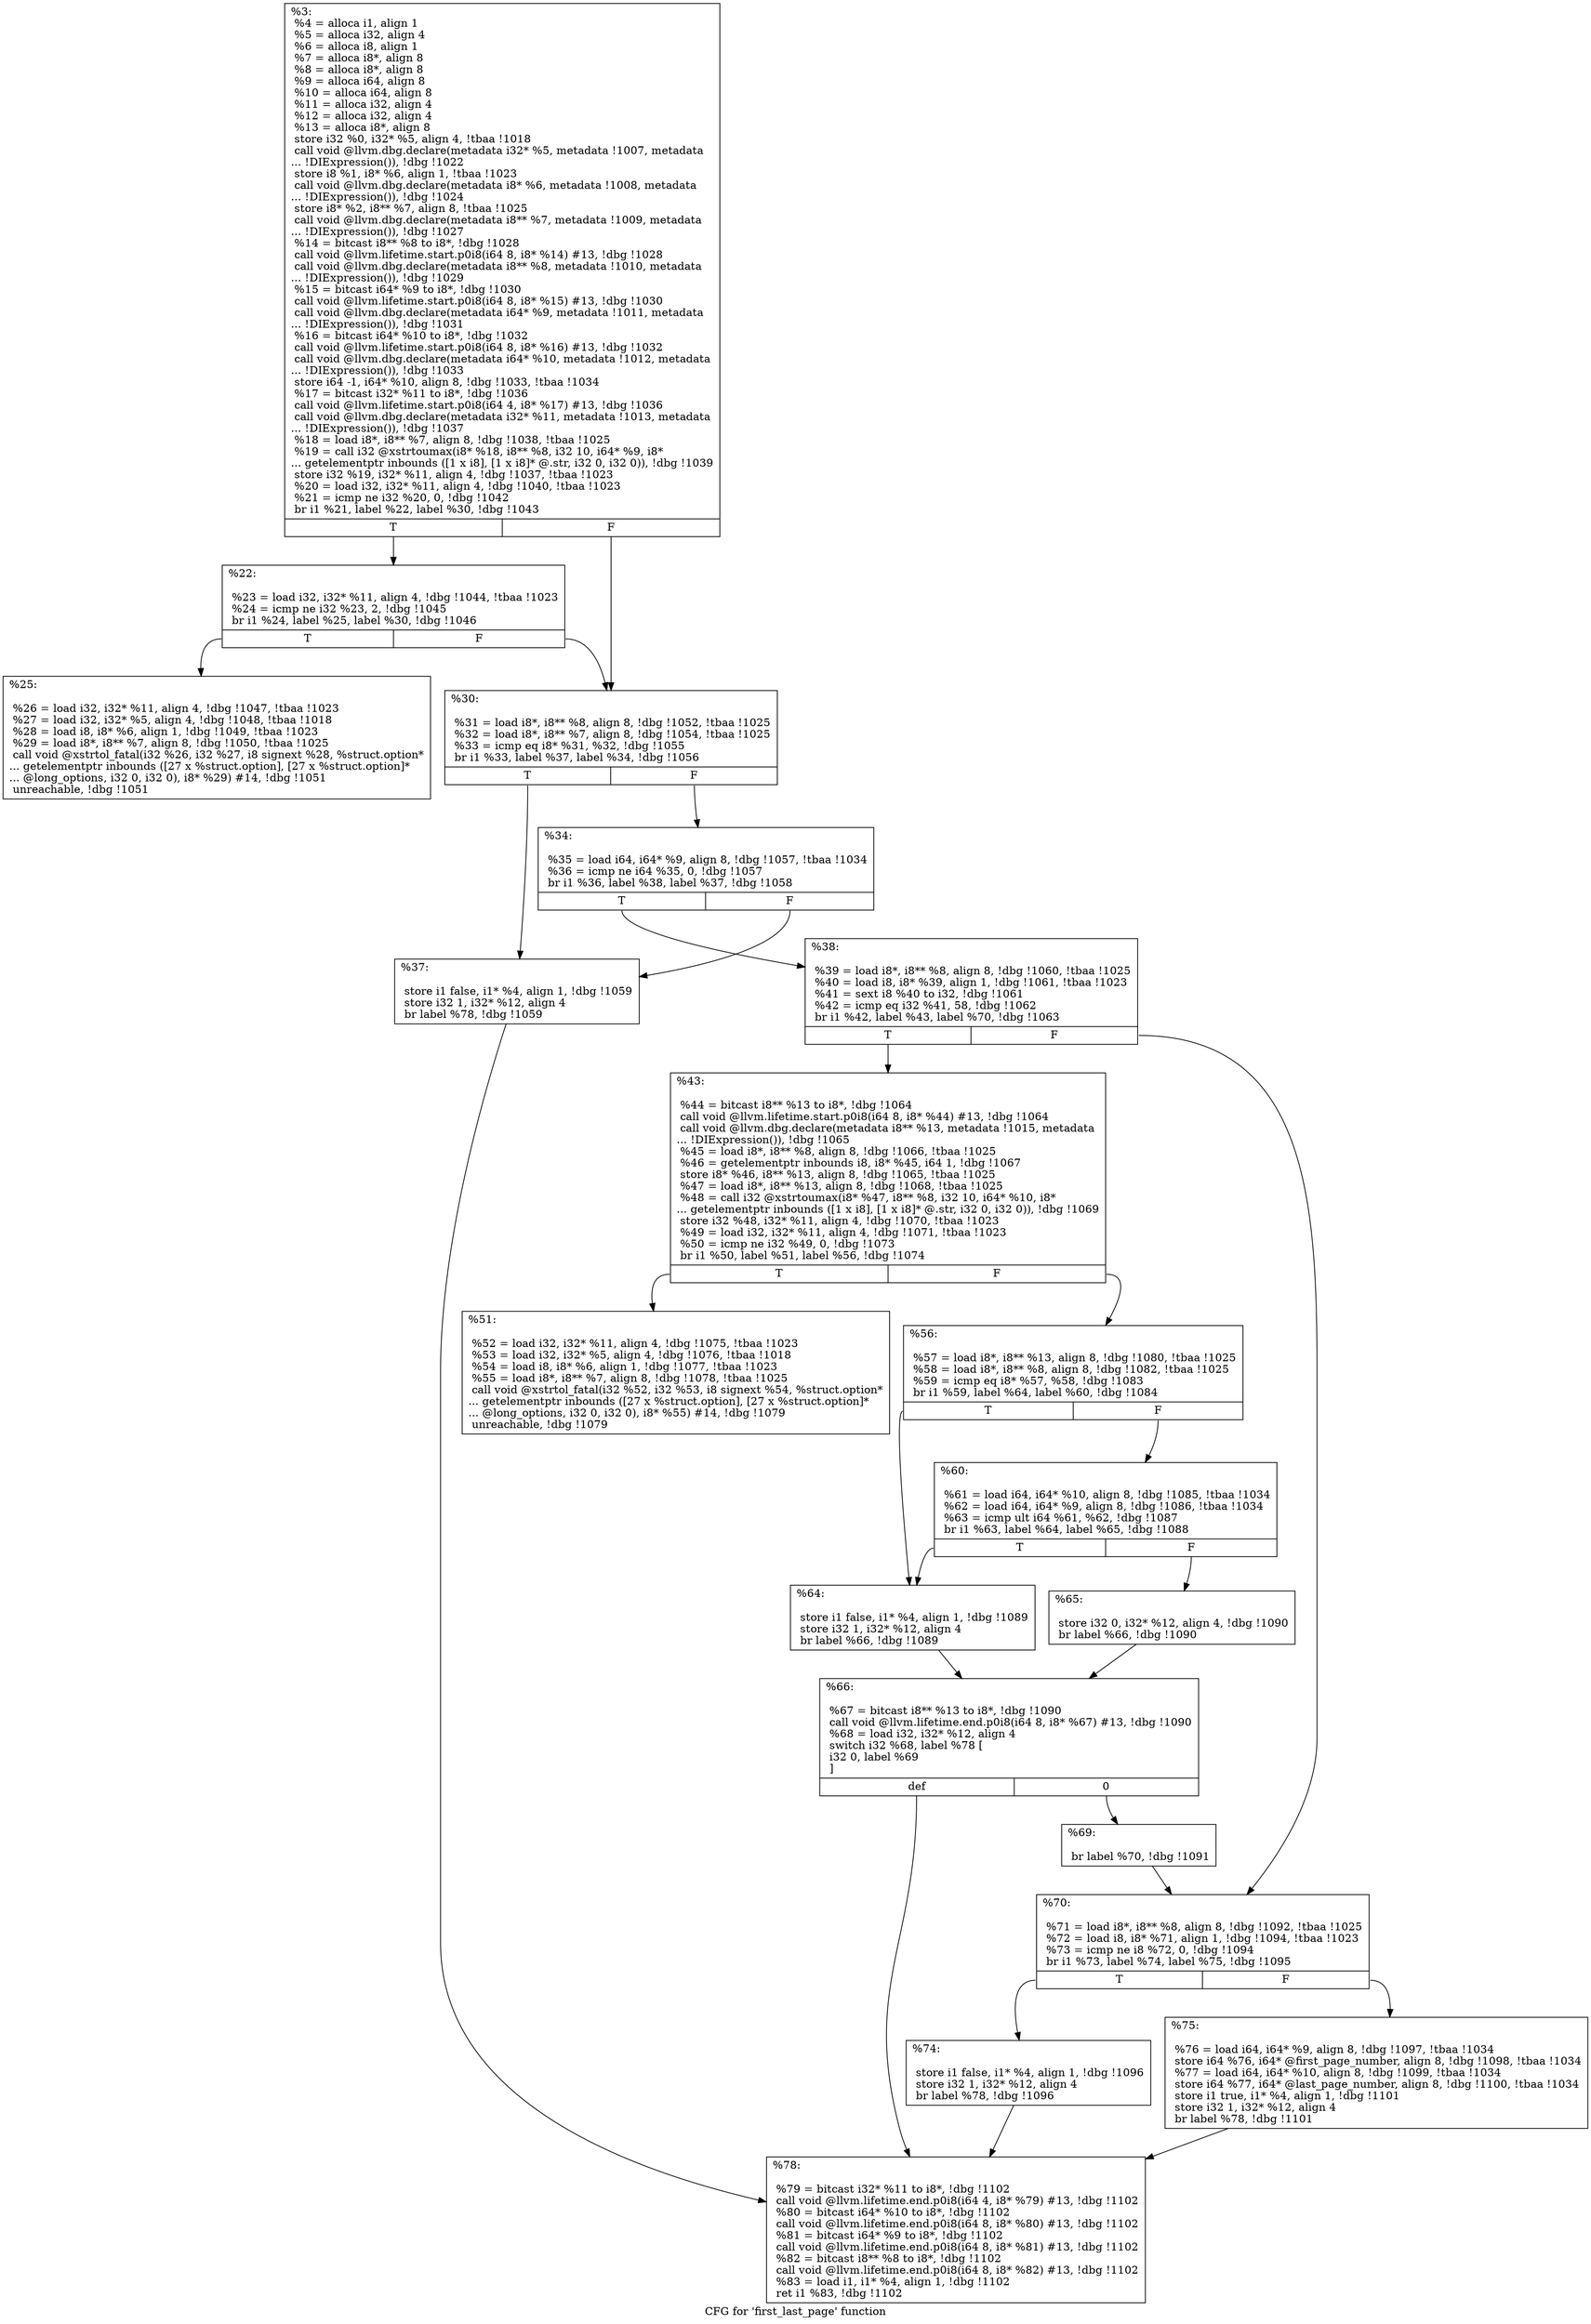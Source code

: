 digraph "CFG for 'first_last_page' function" {
	label="CFG for 'first_last_page' function";

	Node0x1557100 [shape=record,label="{%3:\l  %4 = alloca i1, align 1\l  %5 = alloca i32, align 4\l  %6 = alloca i8, align 1\l  %7 = alloca i8*, align 8\l  %8 = alloca i8*, align 8\l  %9 = alloca i64, align 8\l  %10 = alloca i64, align 8\l  %11 = alloca i32, align 4\l  %12 = alloca i32, align 4\l  %13 = alloca i8*, align 8\l  store i32 %0, i32* %5, align 4, !tbaa !1018\l  call void @llvm.dbg.declare(metadata i32* %5, metadata !1007, metadata\l... !DIExpression()), !dbg !1022\l  store i8 %1, i8* %6, align 1, !tbaa !1023\l  call void @llvm.dbg.declare(metadata i8* %6, metadata !1008, metadata\l... !DIExpression()), !dbg !1024\l  store i8* %2, i8** %7, align 8, !tbaa !1025\l  call void @llvm.dbg.declare(metadata i8** %7, metadata !1009, metadata\l... !DIExpression()), !dbg !1027\l  %14 = bitcast i8** %8 to i8*, !dbg !1028\l  call void @llvm.lifetime.start.p0i8(i64 8, i8* %14) #13, !dbg !1028\l  call void @llvm.dbg.declare(metadata i8** %8, metadata !1010, metadata\l... !DIExpression()), !dbg !1029\l  %15 = bitcast i64* %9 to i8*, !dbg !1030\l  call void @llvm.lifetime.start.p0i8(i64 8, i8* %15) #13, !dbg !1030\l  call void @llvm.dbg.declare(metadata i64* %9, metadata !1011, metadata\l... !DIExpression()), !dbg !1031\l  %16 = bitcast i64* %10 to i8*, !dbg !1032\l  call void @llvm.lifetime.start.p0i8(i64 8, i8* %16) #13, !dbg !1032\l  call void @llvm.dbg.declare(metadata i64* %10, metadata !1012, metadata\l... !DIExpression()), !dbg !1033\l  store i64 -1, i64* %10, align 8, !dbg !1033, !tbaa !1034\l  %17 = bitcast i32* %11 to i8*, !dbg !1036\l  call void @llvm.lifetime.start.p0i8(i64 4, i8* %17) #13, !dbg !1036\l  call void @llvm.dbg.declare(metadata i32* %11, metadata !1013, metadata\l... !DIExpression()), !dbg !1037\l  %18 = load i8*, i8** %7, align 8, !dbg !1038, !tbaa !1025\l  %19 = call i32 @xstrtoumax(i8* %18, i8** %8, i32 10, i64* %9, i8*\l... getelementptr inbounds ([1 x i8], [1 x i8]* @.str, i32 0, i32 0)), !dbg !1039\l  store i32 %19, i32* %11, align 4, !dbg !1037, !tbaa !1023\l  %20 = load i32, i32* %11, align 4, !dbg !1040, !tbaa !1023\l  %21 = icmp ne i32 %20, 0, !dbg !1042\l  br i1 %21, label %22, label %30, !dbg !1043\l|{<s0>T|<s1>F}}"];
	Node0x1557100:s0 -> Node0x1557270;
	Node0x1557100:s1 -> Node0x1557310;
	Node0x1557270 [shape=record,label="{%22:\l\l  %23 = load i32, i32* %11, align 4, !dbg !1044, !tbaa !1023\l  %24 = icmp ne i32 %23, 2, !dbg !1045\l  br i1 %24, label %25, label %30, !dbg !1046\l|{<s0>T|<s1>F}}"];
	Node0x1557270:s0 -> Node0x15572c0;
	Node0x1557270:s1 -> Node0x1557310;
	Node0x15572c0 [shape=record,label="{%25:\l\l  %26 = load i32, i32* %11, align 4, !dbg !1047, !tbaa !1023\l  %27 = load i32, i32* %5, align 4, !dbg !1048, !tbaa !1018\l  %28 = load i8, i8* %6, align 1, !dbg !1049, !tbaa !1023\l  %29 = load i8*, i8** %7, align 8, !dbg !1050, !tbaa !1025\l  call void @xstrtol_fatal(i32 %26, i32 %27, i8 signext %28, %struct.option*\l... getelementptr inbounds ([27 x %struct.option], [27 x %struct.option]*\l... @long_options, i32 0, i32 0), i8* %29) #14, !dbg !1051\l  unreachable, !dbg !1051\l}"];
	Node0x1557310 [shape=record,label="{%30:\l\l  %31 = load i8*, i8** %8, align 8, !dbg !1052, !tbaa !1025\l  %32 = load i8*, i8** %7, align 8, !dbg !1054, !tbaa !1025\l  %33 = icmp eq i8* %31, %32, !dbg !1055\l  br i1 %33, label %37, label %34, !dbg !1056\l|{<s0>T|<s1>F}}"];
	Node0x1557310:s0 -> Node0x15573b0;
	Node0x1557310:s1 -> Node0x1557360;
	Node0x1557360 [shape=record,label="{%34:\l\l  %35 = load i64, i64* %9, align 8, !dbg !1057, !tbaa !1034\l  %36 = icmp ne i64 %35, 0, !dbg !1057\l  br i1 %36, label %38, label %37, !dbg !1058\l|{<s0>T|<s1>F}}"];
	Node0x1557360:s0 -> Node0x1557400;
	Node0x1557360:s1 -> Node0x15573b0;
	Node0x15573b0 [shape=record,label="{%37:\l\l  store i1 false, i1* %4, align 1, !dbg !1059\l  store i32 1, i32* %12, align 4\l  br label %78, !dbg !1059\l}"];
	Node0x15573b0 -> Node0x15577c0;
	Node0x1557400 [shape=record,label="{%38:\l\l  %39 = load i8*, i8** %8, align 8, !dbg !1060, !tbaa !1025\l  %40 = load i8, i8* %39, align 1, !dbg !1061, !tbaa !1023\l  %41 = sext i8 %40 to i32, !dbg !1061\l  %42 = icmp eq i32 %41, 58, !dbg !1062\l  br i1 %42, label %43, label %70, !dbg !1063\l|{<s0>T|<s1>F}}"];
	Node0x1557400:s0 -> Node0x1557450;
	Node0x1557400:s1 -> Node0x15576d0;
	Node0x1557450 [shape=record,label="{%43:\l\l  %44 = bitcast i8** %13 to i8*, !dbg !1064\l  call void @llvm.lifetime.start.p0i8(i64 8, i8* %44) #13, !dbg !1064\l  call void @llvm.dbg.declare(metadata i8** %13, metadata !1015, metadata\l... !DIExpression()), !dbg !1065\l  %45 = load i8*, i8** %8, align 8, !dbg !1066, !tbaa !1025\l  %46 = getelementptr inbounds i8, i8* %45, i64 1, !dbg !1067\l  store i8* %46, i8** %13, align 8, !dbg !1065, !tbaa !1025\l  %47 = load i8*, i8** %13, align 8, !dbg !1068, !tbaa !1025\l  %48 = call i32 @xstrtoumax(i8* %47, i8** %8, i32 10, i64* %10, i8*\l... getelementptr inbounds ([1 x i8], [1 x i8]* @.str, i32 0, i32 0)), !dbg !1069\l  store i32 %48, i32* %11, align 4, !dbg !1070, !tbaa !1023\l  %49 = load i32, i32* %11, align 4, !dbg !1071, !tbaa !1023\l  %50 = icmp ne i32 %49, 0, !dbg !1073\l  br i1 %50, label %51, label %56, !dbg !1074\l|{<s0>T|<s1>F}}"];
	Node0x1557450:s0 -> Node0x15574a0;
	Node0x1557450:s1 -> Node0x15574f0;
	Node0x15574a0 [shape=record,label="{%51:\l\l  %52 = load i32, i32* %11, align 4, !dbg !1075, !tbaa !1023\l  %53 = load i32, i32* %5, align 4, !dbg !1076, !tbaa !1018\l  %54 = load i8, i8* %6, align 1, !dbg !1077, !tbaa !1023\l  %55 = load i8*, i8** %7, align 8, !dbg !1078, !tbaa !1025\l  call void @xstrtol_fatal(i32 %52, i32 %53, i8 signext %54, %struct.option*\l... getelementptr inbounds ([27 x %struct.option], [27 x %struct.option]*\l... @long_options, i32 0, i32 0), i8* %55) #14, !dbg !1079\l  unreachable, !dbg !1079\l}"];
	Node0x15574f0 [shape=record,label="{%56:\l\l  %57 = load i8*, i8** %13, align 8, !dbg !1080, !tbaa !1025\l  %58 = load i8*, i8** %8, align 8, !dbg !1082, !tbaa !1025\l  %59 = icmp eq i8* %57, %58, !dbg !1083\l  br i1 %59, label %64, label %60, !dbg !1084\l|{<s0>T|<s1>F}}"];
	Node0x15574f0:s0 -> Node0x1557590;
	Node0x15574f0:s1 -> Node0x1557540;
	Node0x1557540 [shape=record,label="{%60:\l\l  %61 = load i64, i64* %10, align 8, !dbg !1085, !tbaa !1034\l  %62 = load i64, i64* %9, align 8, !dbg !1086, !tbaa !1034\l  %63 = icmp ult i64 %61, %62, !dbg !1087\l  br i1 %63, label %64, label %65, !dbg !1088\l|{<s0>T|<s1>F}}"];
	Node0x1557540:s0 -> Node0x1557590;
	Node0x1557540:s1 -> Node0x15575e0;
	Node0x1557590 [shape=record,label="{%64:\l\l  store i1 false, i1* %4, align 1, !dbg !1089\l  store i32 1, i32* %12, align 4\l  br label %66, !dbg !1089\l}"];
	Node0x1557590 -> Node0x1557630;
	Node0x15575e0 [shape=record,label="{%65:\l\l  store i32 0, i32* %12, align 4, !dbg !1090\l  br label %66, !dbg !1090\l}"];
	Node0x15575e0 -> Node0x1557630;
	Node0x1557630 [shape=record,label="{%66:\l\l  %67 = bitcast i8** %13 to i8*, !dbg !1090\l  call void @llvm.lifetime.end.p0i8(i64 8, i8* %67) #13, !dbg !1090\l  %68 = load i32, i32* %12, align 4\l  switch i32 %68, label %78 [\l    i32 0, label %69\l  ]\l|{<s0>def|<s1>0}}"];
	Node0x1557630:s0 -> Node0x15577c0;
	Node0x1557630:s1 -> Node0x1557680;
	Node0x1557680 [shape=record,label="{%69:\l\l  br label %70, !dbg !1091\l}"];
	Node0x1557680 -> Node0x15576d0;
	Node0x15576d0 [shape=record,label="{%70:\l\l  %71 = load i8*, i8** %8, align 8, !dbg !1092, !tbaa !1025\l  %72 = load i8, i8* %71, align 1, !dbg !1094, !tbaa !1023\l  %73 = icmp ne i8 %72, 0, !dbg !1094\l  br i1 %73, label %74, label %75, !dbg !1095\l|{<s0>T|<s1>F}}"];
	Node0x15576d0:s0 -> Node0x1557720;
	Node0x15576d0:s1 -> Node0x1557770;
	Node0x1557720 [shape=record,label="{%74:\l\l  store i1 false, i1* %4, align 1, !dbg !1096\l  store i32 1, i32* %12, align 4\l  br label %78, !dbg !1096\l}"];
	Node0x1557720 -> Node0x15577c0;
	Node0x1557770 [shape=record,label="{%75:\l\l  %76 = load i64, i64* %9, align 8, !dbg !1097, !tbaa !1034\l  store i64 %76, i64* @first_page_number, align 8, !dbg !1098, !tbaa !1034\l  %77 = load i64, i64* %10, align 8, !dbg !1099, !tbaa !1034\l  store i64 %77, i64* @last_page_number, align 8, !dbg !1100, !tbaa !1034\l  store i1 true, i1* %4, align 1, !dbg !1101\l  store i32 1, i32* %12, align 4\l  br label %78, !dbg !1101\l}"];
	Node0x1557770 -> Node0x15577c0;
	Node0x15577c0 [shape=record,label="{%78:\l\l  %79 = bitcast i32* %11 to i8*, !dbg !1102\l  call void @llvm.lifetime.end.p0i8(i64 4, i8* %79) #13, !dbg !1102\l  %80 = bitcast i64* %10 to i8*, !dbg !1102\l  call void @llvm.lifetime.end.p0i8(i64 8, i8* %80) #13, !dbg !1102\l  %81 = bitcast i64* %9 to i8*, !dbg !1102\l  call void @llvm.lifetime.end.p0i8(i64 8, i8* %81) #13, !dbg !1102\l  %82 = bitcast i8** %8 to i8*, !dbg !1102\l  call void @llvm.lifetime.end.p0i8(i64 8, i8* %82) #13, !dbg !1102\l  %83 = load i1, i1* %4, align 1, !dbg !1102\l  ret i1 %83, !dbg !1102\l}"];
}

